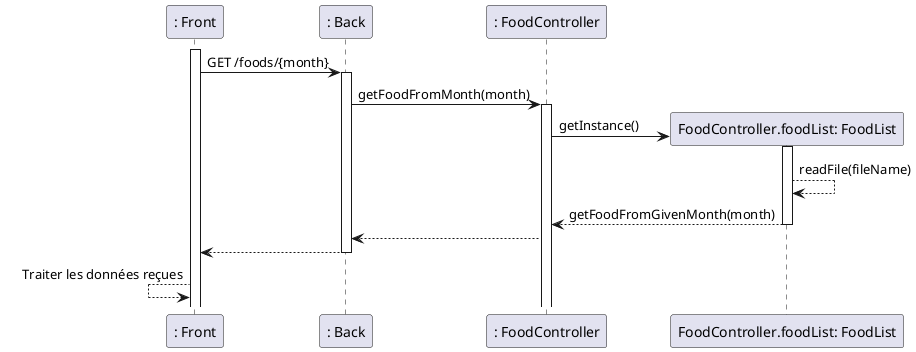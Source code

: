 @startuml monthFilter
participant ": Front" as ft
participant ": Back" as bk
participant ": FoodController" as fc

activate ft
ft -> bk: GET /foods/{month}
activate bk
bk -> fc: getFoodFromMonth(month)
activate fc
create "FoodController.foodList: FoodList" as fd1
fc -> fd1: getInstance()
activate fd1
fd1 --> fd1: readFile(fileName)
fd1 --> fc: getFoodFromGivenMonth(month)
deactivate fd1
fc --> bk
bk --> ft
deactivate bk
ft <-- ft: Traiter les données reçues

@enduml